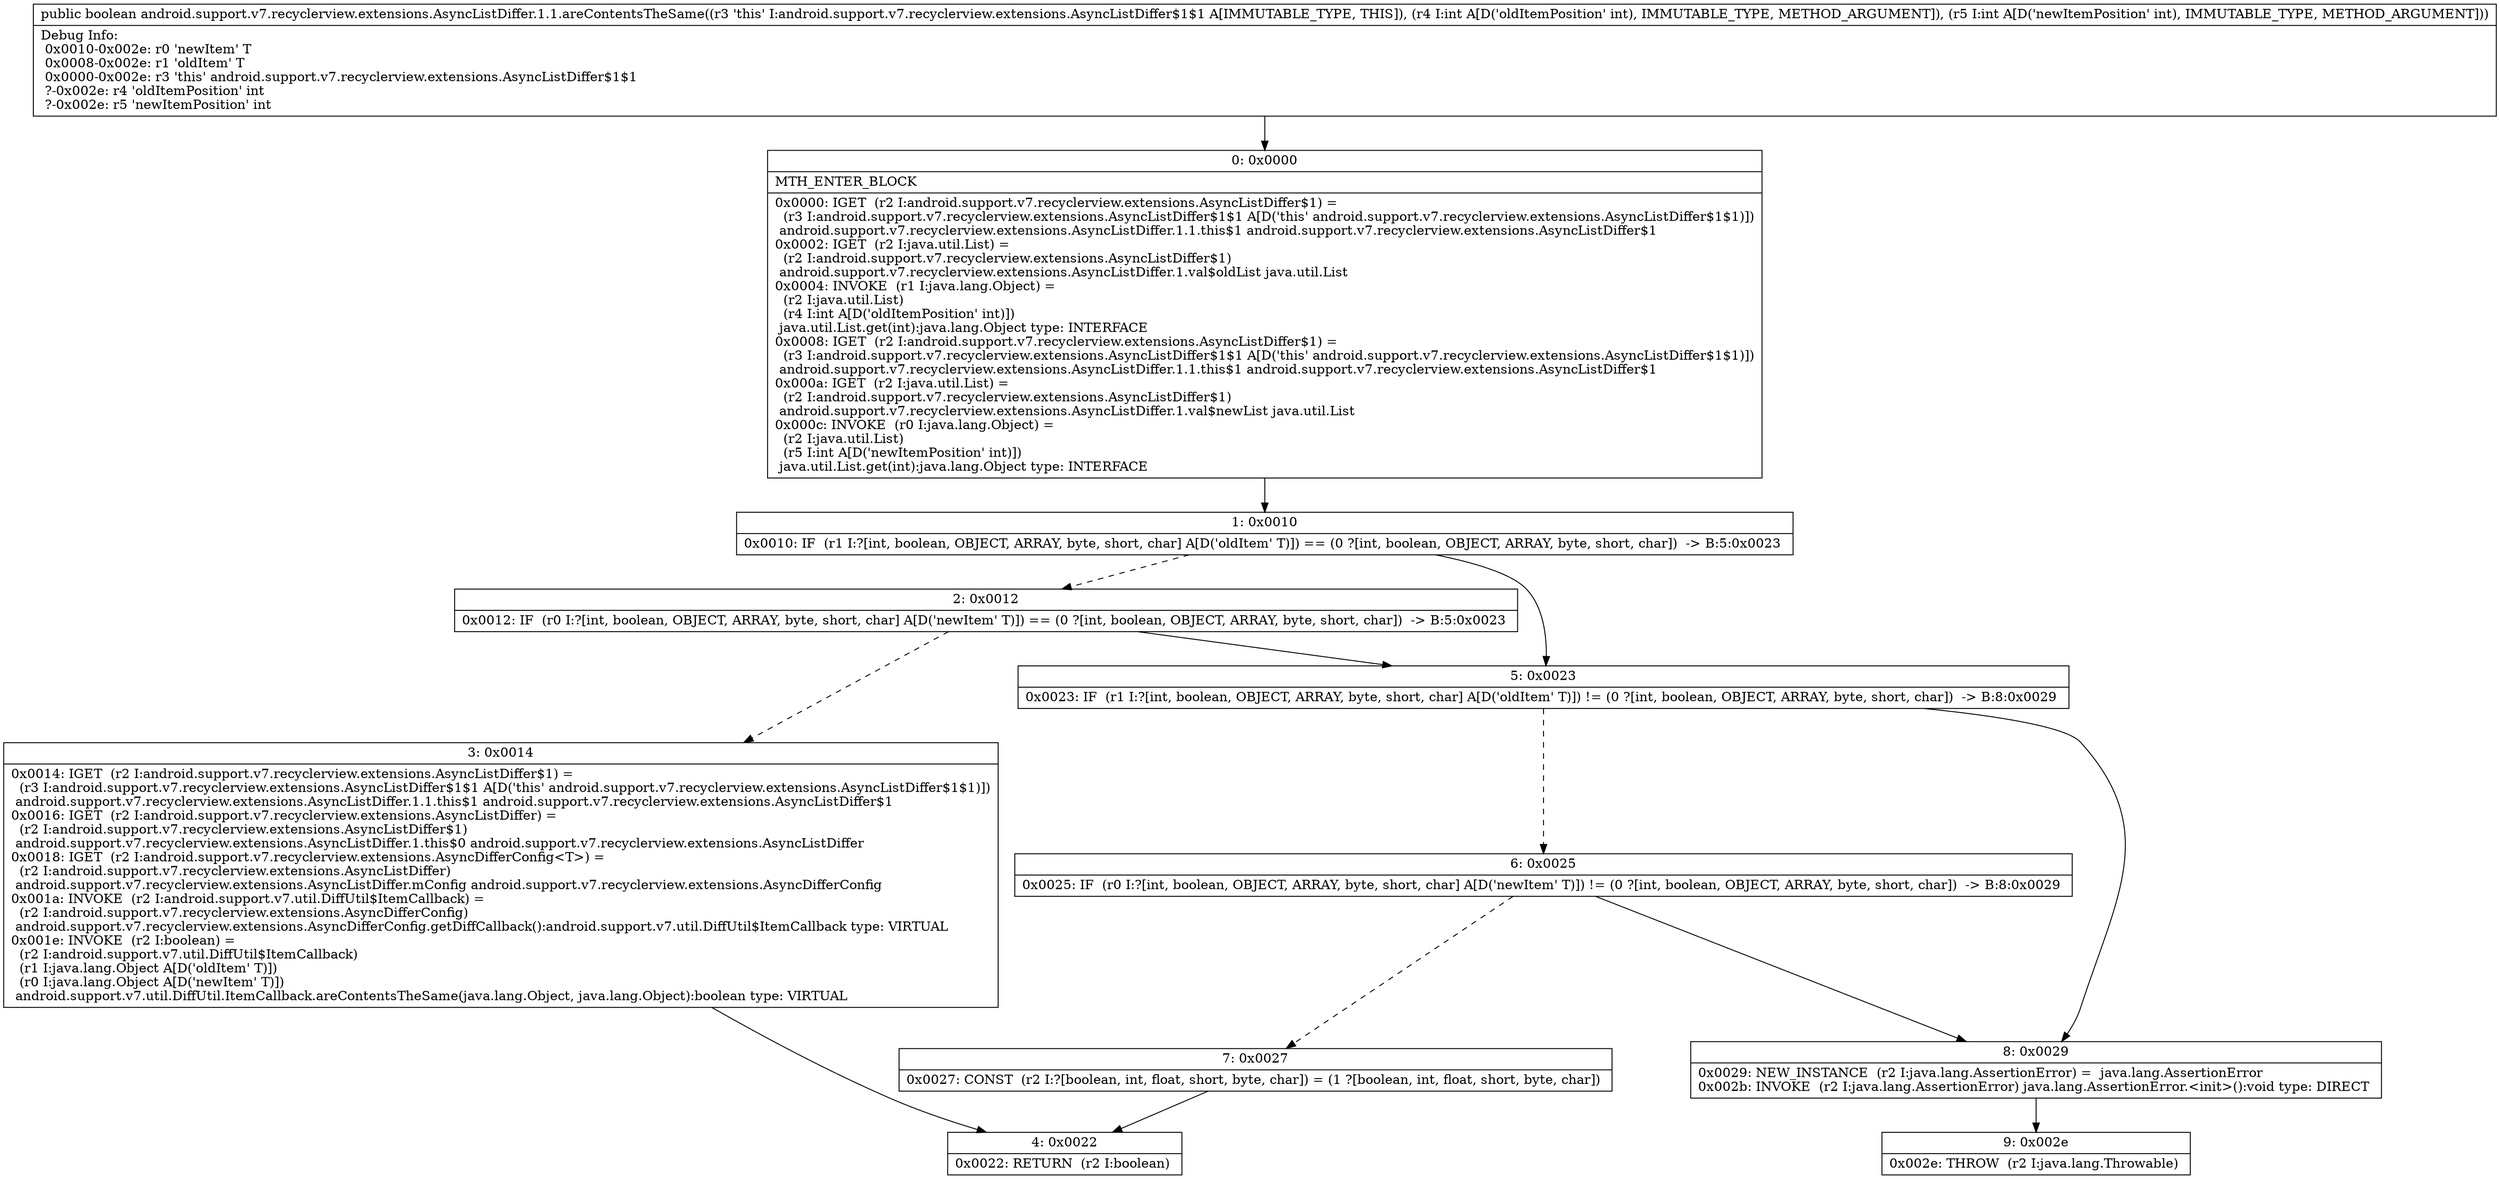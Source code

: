 digraph "CFG forandroid.support.v7.recyclerview.extensions.AsyncListDiffer.1.1.areContentsTheSame(II)Z" {
Node_0 [shape=record,label="{0\:\ 0x0000|MTH_ENTER_BLOCK\l|0x0000: IGET  (r2 I:android.support.v7.recyclerview.extensions.AsyncListDiffer$1) = \l  (r3 I:android.support.v7.recyclerview.extensions.AsyncListDiffer$1$1 A[D('this' android.support.v7.recyclerview.extensions.AsyncListDiffer$1$1)])\l android.support.v7.recyclerview.extensions.AsyncListDiffer.1.1.this$1 android.support.v7.recyclerview.extensions.AsyncListDiffer$1 \l0x0002: IGET  (r2 I:java.util.List) = \l  (r2 I:android.support.v7.recyclerview.extensions.AsyncListDiffer$1)\l android.support.v7.recyclerview.extensions.AsyncListDiffer.1.val$oldList java.util.List \l0x0004: INVOKE  (r1 I:java.lang.Object) = \l  (r2 I:java.util.List)\l  (r4 I:int A[D('oldItemPosition' int)])\l java.util.List.get(int):java.lang.Object type: INTERFACE \l0x0008: IGET  (r2 I:android.support.v7.recyclerview.extensions.AsyncListDiffer$1) = \l  (r3 I:android.support.v7.recyclerview.extensions.AsyncListDiffer$1$1 A[D('this' android.support.v7.recyclerview.extensions.AsyncListDiffer$1$1)])\l android.support.v7.recyclerview.extensions.AsyncListDiffer.1.1.this$1 android.support.v7.recyclerview.extensions.AsyncListDiffer$1 \l0x000a: IGET  (r2 I:java.util.List) = \l  (r2 I:android.support.v7.recyclerview.extensions.AsyncListDiffer$1)\l android.support.v7.recyclerview.extensions.AsyncListDiffer.1.val$newList java.util.List \l0x000c: INVOKE  (r0 I:java.lang.Object) = \l  (r2 I:java.util.List)\l  (r5 I:int A[D('newItemPosition' int)])\l java.util.List.get(int):java.lang.Object type: INTERFACE \l}"];
Node_1 [shape=record,label="{1\:\ 0x0010|0x0010: IF  (r1 I:?[int, boolean, OBJECT, ARRAY, byte, short, char] A[D('oldItem' T)]) == (0 ?[int, boolean, OBJECT, ARRAY, byte, short, char])  \-\> B:5:0x0023 \l}"];
Node_2 [shape=record,label="{2\:\ 0x0012|0x0012: IF  (r0 I:?[int, boolean, OBJECT, ARRAY, byte, short, char] A[D('newItem' T)]) == (0 ?[int, boolean, OBJECT, ARRAY, byte, short, char])  \-\> B:5:0x0023 \l}"];
Node_3 [shape=record,label="{3\:\ 0x0014|0x0014: IGET  (r2 I:android.support.v7.recyclerview.extensions.AsyncListDiffer$1) = \l  (r3 I:android.support.v7.recyclerview.extensions.AsyncListDiffer$1$1 A[D('this' android.support.v7.recyclerview.extensions.AsyncListDiffer$1$1)])\l android.support.v7.recyclerview.extensions.AsyncListDiffer.1.1.this$1 android.support.v7.recyclerview.extensions.AsyncListDiffer$1 \l0x0016: IGET  (r2 I:android.support.v7.recyclerview.extensions.AsyncListDiffer) = \l  (r2 I:android.support.v7.recyclerview.extensions.AsyncListDiffer$1)\l android.support.v7.recyclerview.extensions.AsyncListDiffer.1.this$0 android.support.v7.recyclerview.extensions.AsyncListDiffer \l0x0018: IGET  (r2 I:android.support.v7.recyclerview.extensions.AsyncDifferConfig\<T\>) = \l  (r2 I:android.support.v7.recyclerview.extensions.AsyncListDiffer)\l android.support.v7.recyclerview.extensions.AsyncListDiffer.mConfig android.support.v7.recyclerview.extensions.AsyncDifferConfig \l0x001a: INVOKE  (r2 I:android.support.v7.util.DiffUtil$ItemCallback) = \l  (r2 I:android.support.v7.recyclerview.extensions.AsyncDifferConfig)\l android.support.v7.recyclerview.extensions.AsyncDifferConfig.getDiffCallback():android.support.v7.util.DiffUtil$ItemCallback type: VIRTUAL \l0x001e: INVOKE  (r2 I:boolean) = \l  (r2 I:android.support.v7.util.DiffUtil$ItemCallback)\l  (r1 I:java.lang.Object A[D('oldItem' T)])\l  (r0 I:java.lang.Object A[D('newItem' T)])\l android.support.v7.util.DiffUtil.ItemCallback.areContentsTheSame(java.lang.Object, java.lang.Object):boolean type: VIRTUAL \l}"];
Node_4 [shape=record,label="{4\:\ 0x0022|0x0022: RETURN  (r2 I:boolean) \l}"];
Node_5 [shape=record,label="{5\:\ 0x0023|0x0023: IF  (r1 I:?[int, boolean, OBJECT, ARRAY, byte, short, char] A[D('oldItem' T)]) != (0 ?[int, boolean, OBJECT, ARRAY, byte, short, char])  \-\> B:8:0x0029 \l}"];
Node_6 [shape=record,label="{6\:\ 0x0025|0x0025: IF  (r0 I:?[int, boolean, OBJECT, ARRAY, byte, short, char] A[D('newItem' T)]) != (0 ?[int, boolean, OBJECT, ARRAY, byte, short, char])  \-\> B:8:0x0029 \l}"];
Node_7 [shape=record,label="{7\:\ 0x0027|0x0027: CONST  (r2 I:?[boolean, int, float, short, byte, char]) = (1 ?[boolean, int, float, short, byte, char]) \l}"];
Node_8 [shape=record,label="{8\:\ 0x0029|0x0029: NEW_INSTANCE  (r2 I:java.lang.AssertionError) =  java.lang.AssertionError \l0x002b: INVOKE  (r2 I:java.lang.AssertionError) java.lang.AssertionError.\<init\>():void type: DIRECT \l}"];
Node_9 [shape=record,label="{9\:\ 0x002e|0x002e: THROW  (r2 I:java.lang.Throwable) \l}"];
MethodNode[shape=record,label="{public boolean android.support.v7.recyclerview.extensions.AsyncListDiffer.1.1.areContentsTheSame((r3 'this' I:android.support.v7.recyclerview.extensions.AsyncListDiffer$1$1 A[IMMUTABLE_TYPE, THIS]), (r4 I:int A[D('oldItemPosition' int), IMMUTABLE_TYPE, METHOD_ARGUMENT]), (r5 I:int A[D('newItemPosition' int), IMMUTABLE_TYPE, METHOD_ARGUMENT]))  | Debug Info:\l  0x0010\-0x002e: r0 'newItem' T\l  0x0008\-0x002e: r1 'oldItem' T\l  0x0000\-0x002e: r3 'this' android.support.v7.recyclerview.extensions.AsyncListDiffer$1$1\l  ?\-0x002e: r4 'oldItemPosition' int\l  ?\-0x002e: r5 'newItemPosition' int\l}"];
MethodNode -> Node_0;
Node_0 -> Node_1;
Node_1 -> Node_2[style=dashed];
Node_1 -> Node_5;
Node_2 -> Node_3[style=dashed];
Node_2 -> Node_5;
Node_3 -> Node_4;
Node_5 -> Node_6[style=dashed];
Node_5 -> Node_8;
Node_6 -> Node_7[style=dashed];
Node_6 -> Node_8;
Node_7 -> Node_4;
Node_8 -> Node_9;
}

